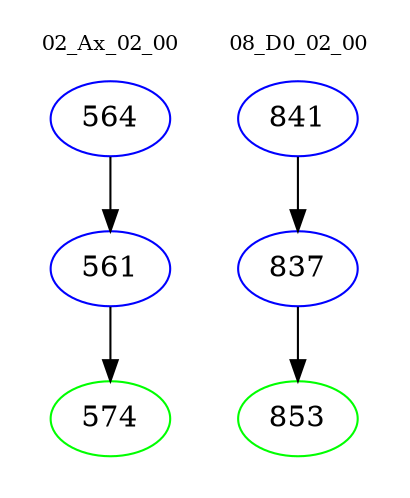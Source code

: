 digraph{
subgraph cluster_0 {
color = white
label = "02_Ax_02_00";
fontsize=10;
T0_564 [label="564", color="blue"]
T0_564 -> T0_561 [color="black"]
T0_561 [label="561", color="blue"]
T0_561 -> T0_574 [color="black"]
T0_574 [label="574", color="green"]
}
subgraph cluster_1 {
color = white
label = "08_D0_02_00";
fontsize=10;
T1_841 [label="841", color="blue"]
T1_841 -> T1_837 [color="black"]
T1_837 [label="837", color="blue"]
T1_837 -> T1_853 [color="black"]
T1_853 [label="853", color="green"]
}
}
